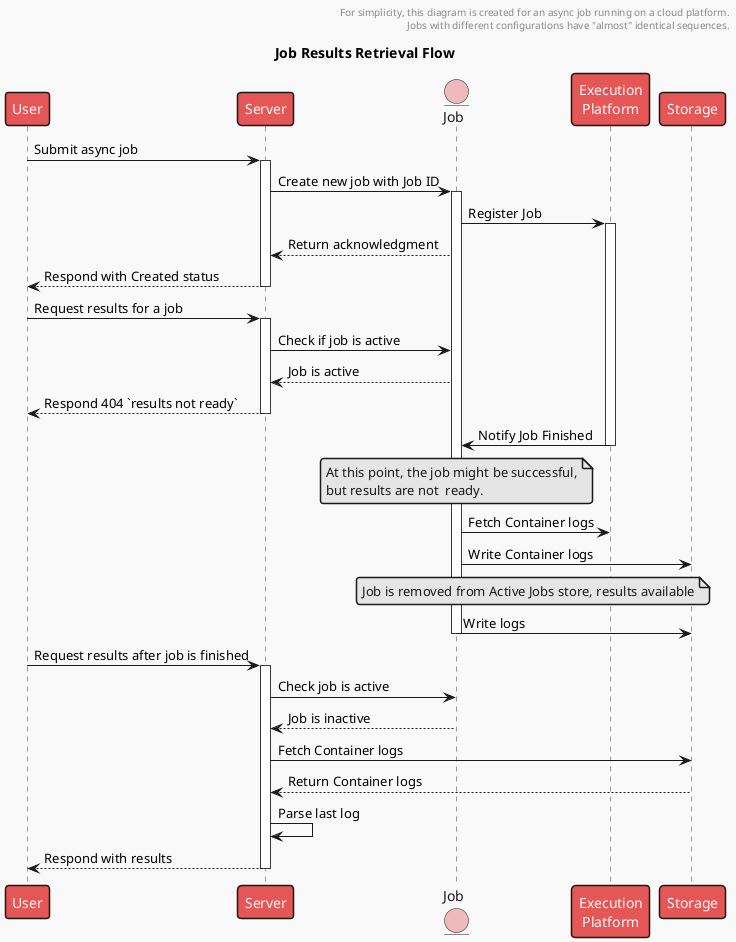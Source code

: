 @startuml results
!theme mars

title Job Results Retrieval Flow
header
    For simplicity, this diagram is created for an async job running on a cloud platform.
    Jobs with different configurations have "almost" identical sequences.
end header

participant User
participant Server
entity Job
participant "Execution\nPlatform"
participant Storage

User -> Server: Submit async job
activate Server

Server -> Job: Create new job with Job ID
activate Job
Job -> "Execution\nPlatform": Register Job
activate "Execution\nPlatform"

Job --> Server: Return acknowledgment
Server --> User: Respond with Created status
deactivate Server

User -> Server: Request results for a job
activate Server
Server -> Job: Check if job is active
Job --> Server: Job is active
Server --> User: Respond 404 `results not ready`
deactivate Server


"Execution\nPlatform" -> Job: Notify Job Finished
deactivate "Execution\nPlatform"
note over Job: At this point, the job might be successful,\nbut results are not  ready.

Job -> "Execution\nPlatform": Fetch Container logs
Job -> Storage: Write Container logs
note over Job, "Execution\nPlatform": Job is removed from Active Jobs store, results available

Job -> Storage: Write logs

deactivate Job

User -> Server: Request results after job is finished
activate Server
Server -> Job: Check job is active
Job --> Server: Job is inactive
Server -> Storage: Fetch Container logs
Storage --> Server: Return Container logs
Server -> Server: Parse last log
Server --> User: Respond with results
deactivate Server

@enduml
